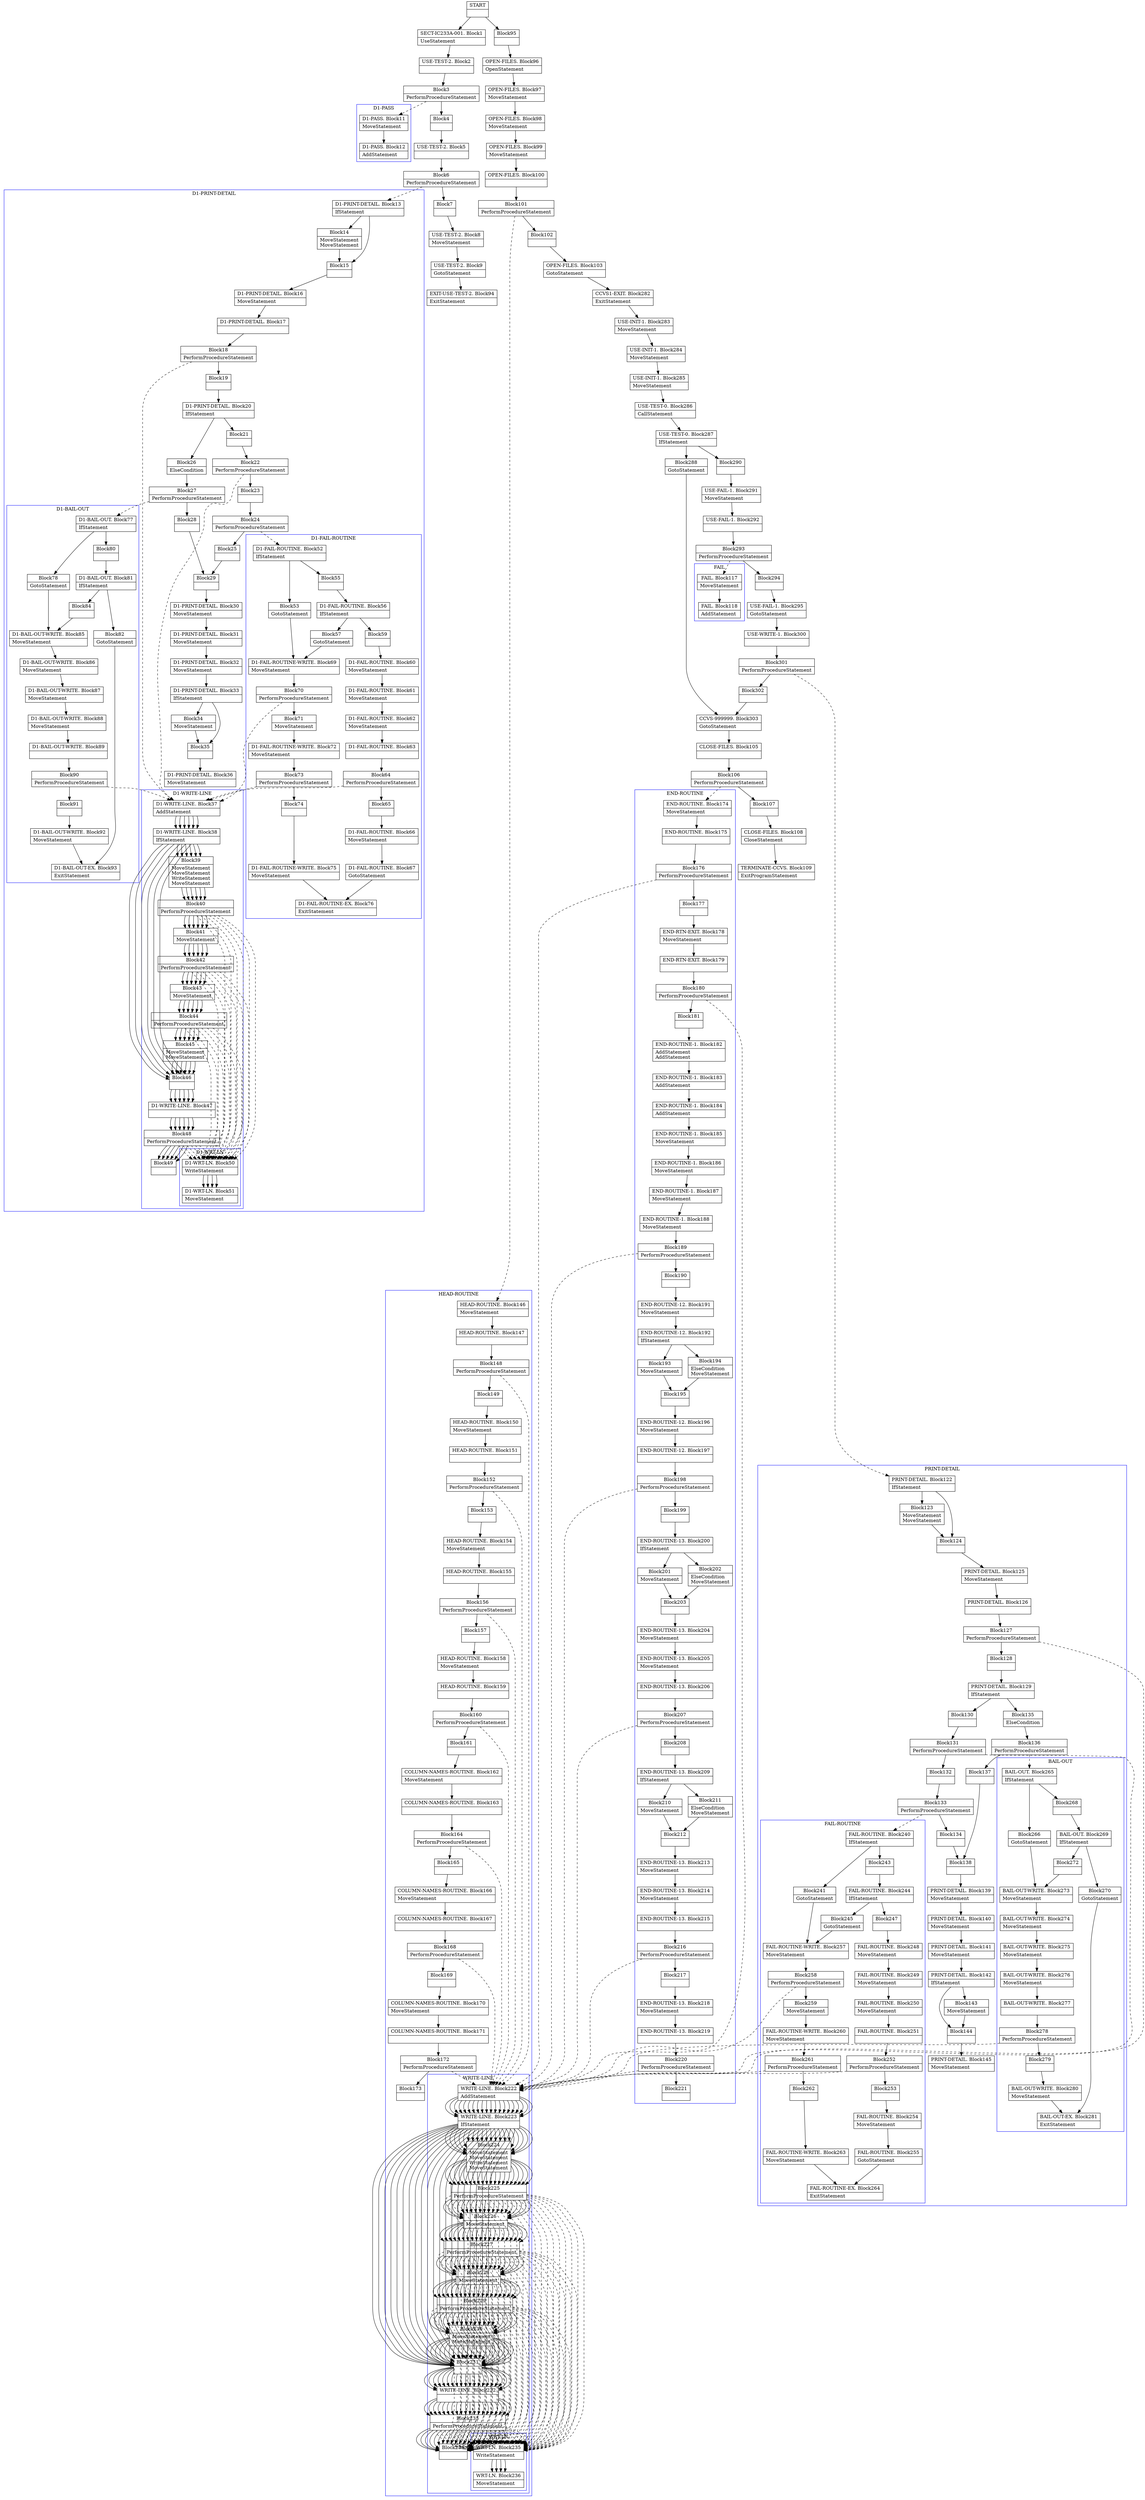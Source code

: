 digraph Cfg {
compound=true;
node [
shape = "record"
]

edge [
arrowtail = "empty"
]
Block0 [
label = "{START|}"
]
Block1 [
label = "{SECT-IC233A-001. Block1|UseStatement\l}"
]
Block2 [
label = "{USE-TEST-2. Block2|}"
]
Block3 [
label = "{Block3|PerformProcedureStatement\l}"
]
subgraph cluster_1{
color = blue;
label = "D1-PASS";
Block11 [
label = "{D1-PASS. Block11|MoveStatement\l}"
]
Block12 [
label = "{D1-PASS. Block12|AddStatement\l}"
]
Block11 -> Block12

}
Block3 -> Block11 [style=dashed]

Block4 [
label = "{Block4|}"
]
Block5 [
label = "{USE-TEST-2. Block5|}"
]
Block6 [
label = "{Block6|PerformProcedureStatement\l}"
]
subgraph cluster_2{
color = blue;
label = "D1-PRINT-DETAIL";
Block13 [
label = "{D1-PRINT-DETAIL. Block13|IfStatement\l}"
]
Block14 [
label = "{Block14|MoveStatement\lMoveStatement\l}"
]
Block15 [
label = "{Block15|}"
]
Block16 [
label = "{D1-PRINT-DETAIL. Block16|MoveStatement\l}"
]
Block17 [
label = "{D1-PRINT-DETAIL. Block17|}"
]
Block18 [
label = "{Block18|PerformProcedureStatement\l}"
]
subgraph cluster_3{
color = blue;
label = "D1-WRITE-LINE";
Block37 [
label = "{D1-WRITE-LINE. Block37|AddStatement\l}"
]
Block38 [
label = "{D1-WRITE-LINE. Block38|IfStatement\l}"
]
Block39 [
label = "{Block39|MoveStatement\lMoveStatement\lWriteStatement\lMoveStatement\l}"
]
Block40 [
label = "{Block40|PerformProcedureStatement\l}"
]
subgraph cluster_7{
color = blue;
label = "D1-WRT-LN";
Block50 [
label = "{D1-WRT-LN. Block50|WriteStatement\l}"
]
Block51 [
label = "{D1-WRT-LN. Block51|MoveStatement\l}"
]
Block50 -> Block51

}
Block40 -> Block50 [style=dashed]

Block41 [
label = "{Block41|MoveStatement\l}"
]
Block42 [
label = "{Block42|PerformProcedureStatement\l}"
]
subgraph cluster_8{
color = blue;
label = "D1-WRT-LN";
Block50 [
label = "{D1-WRT-LN. Block50|WriteStatement\l}"
]
Block51 [
label = "{D1-WRT-LN. Block51|MoveStatement\l}"
]
Block50 -> Block51

}
Block42 -> Block50 [style=dashed]

Block43 [
label = "{Block43|MoveStatement\l}"
]
Block44 [
label = "{Block44|PerformProcedureStatement\l}"
]
subgraph cluster_9{
color = blue;
label = "D1-WRT-LN";
Block50 [
label = "{D1-WRT-LN. Block50|WriteStatement\l}"
]
Block51 [
label = "{D1-WRT-LN. Block51|MoveStatement\l}"
]
Block50 -> Block51

}
Block44 -> Block50 [style=dashed]

Block45 [
label = "{Block45|MoveStatement\lMoveStatement\l}"
]
Block46 [
label = "{Block46|}"
]
Block47 [
label = "{D1-WRITE-LINE. Block47|}"
]
Block48 [
label = "{Block48|PerformProcedureStatement\l}"
]
subgraph cluster_10{
color = blue;
label = "D1-WRT-LN";
Block50 [
label = "{D1-WRT-LN. Block50|WriteStatement\l}"
]
Block51 [
label = "{D1-WRT-LN. Block51|MoveStatement\l}"
]
Block50 -> Block51

}
Block48 -> Block50 [style=dashed]

Block49 [
label = "{Block49|}"
]
Block37 -> Block38
Block38 -> Block39
Block38 -> Block46
Block39 -> Block40
Block40 -> Block41
Block41 -> Block42
Block42 -> Block43
Block43 -> Block44
Block44 -> Block45
Block45 -> Block46
Block46 -> Block47
Block47 -> Block48
Block48 -> Block49

}
Block18 -> Block37 [style=dashed]

Block19 [
label = "{Block19|}"
]
Block20 [
label = "{D1-PRINT-DETAIL. Block20|IfStatement\l}"
]
Block21 [
label = "{Block21|}"
]
Block22 [
label = "{Block22|PerformProcedureStatement\l}"
]
subgraph cluster_4{
color = blue;
label = "D1-WRITE-LINE";
Block37 [
label = "{D1-WRITE-LINE. Block37|AddStatement\l}"
]
Block38 [
label = "{D1-WRITE-LINE. Block38|IfStatement\l}"
]
Block39 [
label = "{Block39|MoveStatement\lMoveStatement\lWriteStatement\lMoveStatement\l}"
]
Block40 [
label = "{Block40|PerformProcedureStatement\l}"
]
Block40 -> Block50 [style=dashed]

Block41 [
label = "{Block41|MoveStatement\l}"
]
Block42 [
label = "{Block42|PerformProcedureStatement\l}"
]
Block42 -> Block50 [style=dashed]

Block43 [
label = "{Block43|MoveStatement\l}"
]
Block44 [
label = "{Block44|PerformProcedureStatement\l}"
]
Block44 -> Block50 [style=dashed]

Block45 [
label = "{Block45|MoveStatement\lMoveStatement\l}"
]
Block46 [
label = "{Block46|}"
]
Block47 [
label = "{D1-WRITE-LINE. Block47|}"
]
Block48 [
label = "{Block48|PerformProcedureStatement\l}"
]
Block48 -> Block50 [style=dashed]

Block49 [
label = "{Block49|}"
]
Block37 -> Block38
Block38 -> Block39
Block38 -> Block46
Block39 -> Block40
Block40 -> Block41
Block41 -> Block42
Block42 -> Block43
Block43 -> Block44
Block44 -> Block45
Block45 -> Block46
Block46 -> Block47
Block47 -> Block48
Block48 -> Block49

}
Block22 -> Block37 [style=dashed]

Block23 [
label = "{Block23|}"
]
Block24 [
label = "{Block24|PerformProcedureStatement\l}"
]
subgraph cluster_5{
color = blue;
label = "D1-FAIL-ROUTINE";
Block52 [
label = "{D1-FAIL-ROUTINE. Block52|IfStatement\l}"
]
Block53 [
label = "{Block53|GotoStatement\l}"
]
Block69 [
label = "{D1-FAIL-ROUTINE-WRITE. Block69|MoveStatement\l}"
]
Block70 [
label = "{Block70|PerformProcedureStatement\l}"
]
subgraph cluster_12{
color = blue;
label = "D1-WRITE-LINE";
Block37 [
label = "{D1-WRITE-LINE. Block37|AddStatement\l}"
]
Block38 [
label = "{D1-WRITE-LINE. Block38|IfStatement\l}"
]
Block39 [
label = "{Block39|MoveStatement\lMoveStatement\lWriteStatement\lMoveStatement\l}"
]
Block40 [
label = "{Block40|PerformProcedureStatement\l}"
]
Block40 -> Block50 [style=dashed]

Block41 [
label = "{Block41|MoveStatement\l}"
]
Block42 [
label = "{Block42|PerformProcedureStatement\l}"
]
Block42 -> Block50 [style=dashed]

Block43 [
label = "{Block43|MoveStatement\l}"
]
Block44 [
label = "{Block44|PerformProcedureStatement\l}"
]
Block44 -> Block50 [style=dashed]

Block45 [
label = "{Block45|MoveStatement\lMoveStatement\l}"
]
Block46 [
label = "{Block46|}"
]
Block47 [
label = "{D1-WRITE-LINE. Block47|}"
]
Block48 [
label = "{Block48|PerformProcedureStatement\l}"
]
Block48 -> Block50 [style=dashed]

Block49 [
label = "{Block49|}"
]
Block37 -> Block38
Block38 -> Block39
Block38 -> Block46
Block39 -> Block40
Block40 -> Block41
Block41 -> Block42
Block42 -> Block43
Block43 -> Block44
Block44 -> Block45
Block45 -> Block46
Block46 -> Block47
Block47 -> Block48
Block48 -> Block49

}
Block70 -> Block37 [style=dashed]

Block71 [
label = "{Block71|MoveStatement\l}"
]
Block72 [
label = "{D1-FAIL-ROUTINE-WRITE. Block72|MoveStatement\l}"
]
Block73 [
label = "{Block73|PerformProcedureStatement\l}"
]
subgraph cluster_13{
color = blue;
label = "D1-WRITE-LINE";
Block37 [
label = "{D1-WRITE-LINE. Block37|AddStatement\l}"
]
Block38 [
label = "{D1-WRITE-LINE. Block38|IfStatement\l}"
]
Block39 [
label = "{Block39|MoveStatement\lMoveStatement\lWriteStatement\lMoveStatement\l}"
]
Block40 [
label = "{Block40|PerformProcedureStatement\l}"
]
Block40 -> Block50 [style=dashed]

Block41 [
label = "{Block41|MoveStatement\l}"
]
Block42 [
label = "{Block42|PerformProcedureStatement\l}"
]
Block42 -> Block50 [style=dashed]

Block43 [
label = "{Block43|MoveStatement\l}"
]
Block44 [
label = "{Block44|PerformProcedureStatement\l}"
]
Block44 -> Block50 [style=dashed]

Block45 [
label = "{Block45|MoveStatement\lMoveStatement\l}"
]
Block46 [
label = "{Block46|}"
]
Block47 [
label = "{D1-WRITE-LINE. Block47|}"
]
Block48 [
label = "{Block48|PerformProcedureStatement\l}"
]
Block48 -> Block50 [style=dashed]

Block49 [
label = "{Block49|}"
]
Block37 -> Block38
Block38 -> Block39
Block38 -> Block46
Block39 -> Block40
Block40 -> Block41
Block41 -> Block42
Block42 -> Block43
Block43 -> Block44
Block44 -> Block45
Block45 -> Block46
Block46 -> Block47
Block47 -> Block48
Block48 -> Block49

}
Block73 -> Block37 [style=dashed]

Block74 [
label = "{Block74|}"
]
Block75 [
label = "{D1-FAIL-ROUTINE-WRITE. Block75|MoveStatement\l}"
]
Block76 [
label = "{D1-FAIL-ROUTINE-EX. Block76|ExitStatement\l}"
]
Block55 [
label = "{Block55|}"
]
Block56 [
label = "{D1-FAIL-ROUTINE. Block56|IfStatement\l}"
]
Block57 [
label = "{Block57|GotoStatement\l}"
]
Block59 [
label = "{Block59|}"
]
Block60 [
label = "{D1-FAIL-ROUTINE. Block60|MoveStatement\l}"
]
Block61 [
label = "{D1-FAIL-ROUTINE. Block61|MoveStatement\l}"
]
Block62 [
label = "{D1-FAIL-ROUTINE. Block62|MoveStatement\l}"
]
Block63 [
label = "{D1-FAIL-ROUTINE. Block63|}"
]
Block64 [
label = "{Block64|PerformProcedureStatement\l}"
]
subgraph cluster_11{
color = blue;
label = "D1-WRITE-LINE";
Block37 [
label = "{D1-WRITE-LINE. Block37|AddStatement\l}"
]
Block38 [
label = "{D1-WRITE-LINE. Block38|IfStatement\l}"
]
Block39 [
label = "{Block39|MoveStatement\lMoveStatement\lWriteStatement\lMoveStatement\l}"
]
Block40 [
label = "{Block40|PerformProcedureStatement\l}"
]
Block40 -> Block50 [style=dashed]

Block41 [
label = "{Block41|MoveStatement\l}"
]
Block42 [
label = "{Block42|PerformProcedureStatement\l}"
]
Block42 -> Block50 [style=dashed]

Block43 [
label = "{Block43|MoveStatement\l}"
]
Block44 [
label = "{Block44|PerformProcedureStatement\l}"
]
Block44 -> Block50 [style=dashed]

Block45 [
label = "{Block45|MoveStatement\lMoveStatement\l}"
]
Block46 [
label = "{Block46|}"
]
Block47 [
label = "{D1-WRITE-LINE. Block47|}"
]
Block48 [
label = "{Block48|PerformProcedureStatement\l}"
]
Block48 -> Block50 [style=dashed]

Block49 [
label = "{Block49|}"
]
Block37 -> Block38
Block38 -> Block39
Block38 -> Block46
Block39 -> Block40
Block40 -> Block41
Block41 -> Block42
Block42 -> Block43
Block43 -> Block44
Block44 -> Block45
Block45 -> Block46
Block46 -> Block47
Block47 -> Block48
Block48 -> Block49

}
Block64 -> Block37 [style=dashed]

Block65 [
label = "{Block65|}"
]
Block66 [
label = "{D1-FAIL-ROUTINE. Block66|MoveStatement\l}"
]
Block67 [
label = "{D1-FAIL-ROUTINE. Block67|GotoStatement\l}"
]
Block52 -> Block53
Block52 -> Block55
Block53 -> Block69
Block69 -> Block70
Block70 -> Block71
Block71 -> Block72
Block72 -> Block73
Block73 -> Block74
Block74 -> Block75
Block75 -> Block76
Block55 -> Block56
Block56 -> Block57
Block56 -> Block59
Block57 -> Block69
Block59 -> Block60
Block60 -> Block61
Block61 -> Block62
Block62 -> Block63
Block63 -> Block64
Block64 -> Block65
Block65 -> Block66
Block66 -> Block67
Block67 -> Block76

}
Block24 -> Block52 [style=dashed]

Block25 [
label = "{Block25|}"
]
Block29 [
label = "{Block29|}"
]
Block30 [
label = "{D1-PRINT-DETAIL. Block30|MoveStatement\l}"
]
Block31 [
label = "{D1-PRINT-DETAIL. Block31|MoveStatement\l}"
]
Block32 [
label = "{D1-PRINT-DETAIL. Block32|MoveStatement\l}"
]
Block33 [
label = "{D1-PRINT-DETAIL. Block33|IfStatement\l}"
]
Block34 [
label = "{Block34|MoveStatement\l}"
]
Block35 [
label = "{Block35|}"
]
Block36 [
label = "{D1-PRINT-DETAIL. Block36|MoveStatement\l}"
]
Block26 [
label = "{Block26|ElseCondition\l}"
]
Block27 [
label = "{Block27|PerformProcedureStatement\l}"
]
subgraph cluster_6{
color = blue;
label = "D1-BAIL-OUT";
Block77 [
label = "{D1-BAIL-OUT. Block77|IfStatement\l}"
]
Block78 [
label = "{Block78|GotoStatement\l}"
]
Block85 [
label = "{D1-BAIL-OUT-WRITE. Block85|MoveStatement\l}"
]
Block86 [
label = "{D1-BAIL-OUT-WRITE. Block86|MoveStatement\l}"
]
Block87 [
label = "{D1-BAIL-OUT-WRITE. Block87|MoveStatement\l}"
]
Block88 [
label = "{D1-BAIL-OUT-WRITE. Block88|MoveStatement\l}"
]
Block89 [
label = "{D1-BAIL-OUT-WRITE. Block89|}"
]
Block90 [
label = "{Block90|PerformProcedureStatement\l}"
]
subgraph cluster_14{
color = blue;
label = "D1-WRITE-LINE";
Block37 [
label = "{D1-WRITE-LINE. Block37|AddStatement\l}"
]
Block38 [
label = "{D1-WRITE-LINE. Block38|IfStatement\l}"
]
Block39 [
label = "{Block39|MoveStatement\lMoveStatement\lWriteStatement\lMoveStatement\l}"
]
Block40 [
label = "{Block40|PerformProcedureStatement\l}"
]
Block40 -> Block50 [style=dashed]

Block41 [
label = "{Block41|MoveStatement\l}"
]
Block42 [
label = "{Block42|PerformProcedureStatement\l}"
]
Block42 -> Block50 [style=dashed]

Block43 [
label = "{Block43|MoveStatement\l}"
]
Block44 [
label = "{Block44|PerformProcedureStatement\l}"
]
Block44 -> Block50 [style=dashed]

Block45 [
label = "{Block45|MoveStatement\lMoveStatement\l}"
]
Block46 [
label = "{Block46|}"
]
Block47 [
label = "{D1-WRITE-LINE. Block47|}"
]
Block48 [
label = "{Block48|PerformProcedureStatement\l}"
]
Block48 -> Block50 [style=dashed]

Block49 [
label = "{Block49|}"
]
Block37 -> Block38
Block38 -> Block39
Block38 -> Block46
Block39 -> Block40
Block40 -> Block41
Block41 -> Block42
Block42 -> Block43
Block43 -> Block44
Block44 -> Block45
Block45 -> Block46
Block46 -> Block47
Block47 -> Block48
Block48 -> Block49

}
Block90 -> Block37 [style=dashed]

Block91 [
label = "{Block91|}"
]
Block92 [
label = "{D1-BAIL-OUT-WRITE. Block92|MoveStatement\l}"
]
Block93 [
label = "{D1-BAIL-OUT-EX. Block93|ExitStatement\l}"
]
Block80 [
label = "{Block80|}"
]
Block81 [
label = "{D1-BAIL-OUT. Block81|IfStatement\l}"
]
Block82 [
label = "{Block82|GotoStatement\l}"
]
Block84 [
label = "{Block84|}"
]
Block77 -> Block78
Block77 -> Block80
Block78 -> Block85
Block85 -> Block86
Block86 -> Block87
Block87 -> Block88
Block88 -> Block89
Block89 -> Block90
Block90 -> Block91
Block91 -> Block92
Block92 -> Block93
Block80 -> Block81
Block81 -> Block82
Block81 -> Block84
Block82 -> Block93
Block84 -> Block85

}
Block27 -> Block77 [style=dashed]

Block28 [
label = "{Block28|}"
]
Block13 -> Block14
Block13 -> Block15
Block14 -> Block15
Block15 -> Block16
Block16 -> Block17
Block17 -> Block18
Block18 -> Block19
Block19 -> Block20
Block20 -> Block21
Block20 -> Block26
Block21 -> Block22
Block22 -> Block23
Block23 -> Block24
Block24 -> Block25
Block25 -> Block29
Block29 -> Block30
Block30 -> Block31
Block31 -> Block32
Block32 -> Block33
Block33 -> Block34
Block33 -> Block35
Block34 -> Block35
Block35 -> Block36
Block26 -> Block27
Block27 -> Block28
Block28 -> Block29

}
Block6 -> Block13 [style=dashed]

Block7 [
label = "{Block7|}"
]
Block8 [
label = "{USE-TEST-2. Block8|MoveStatement\l}"
]
Block9 [
label = "{USE-TEST-2. Block9|GotoStatement\l}"
]
Block94 [
label = "{EXIT-USE-TEST-2. Block94|ExitStatement\l}"
]
Block95 [
label = "{Block95|}"
]
Block96 [
label = "{OPEN-FILES. Block96|OpenStatement\l}"
]
Block97 [
label = "{OPEN-FILES. Block97|MoveStatement\l}"
]
Block98 [
label = "{OPEN-FILES. Block98|MoveStatement\l}"
]
Block99 [
label = "{OPEN-FILES. Block99|MoveStatement\l}"
]
Block100 [
label = "{OPEN-FILES. Block100|}"
]
Block101 [
label = "{Block101|PerformProcedureStatement\l}"
]
subgraph cluster_15{
color = blue;
label = "HEAD-ROUTINE";
Block146 [
label = "{HEAD-ROUTINE. Block146|MoveStatement\l}"
]
Block147 [
label = "{HEAD-ROUTINE. Block147|}"
]
Block148 [
label = "{Block148|PerformProcedureStatement\l}"
]
subgraph cluster_21{
color = blue;
label = "WRITE-LINE";
Block222 [
label = "{WRITE-LINE. Block222|AddStatement\l}"
]
Block223 [
label = "{WRITE-LINE. Block223|IfStatement\l}"
]
Block224 [
label = "{Block224|MoveStatement\lMoveStatement\lWriteStatement\lMoveStatement\l}"
]
Block225 [
label = "{Block225|PerformProcedureStatement\l}"
]
subgraph cluster_35{
color = blue;
label = "WRT-LN";
Block235 [
label = "{WRT-LN. Block235|WriteStatement\l}"
]
Block236 [
label = "{WRT-LN. Block236|MoveStatement\l}"
]
Block235 -> Block236

}
Block225 -> Block235 [style=dashed]

Block226 [
label = "{Block226|MoveStatement\l}"
]
Block227 [
label = "{Block227|PerformProcedureStatement\l}"
]
subgraph cluster_36{
color = blue;
label = "WRT-LN";
Block235 [
label = "{WRT-LN. Block235|WriteStatement\l}"
]
Block236 [
label = "{WRT-LN. Block236|MoveStatement\l}"
]
Block235 -> Block236

}
Block227 -> Block235 [style=dashed]

Block228 [
label = "{Block228|MoveStatement\l}"
]
Block229 [
label = "{Block229|PerformProcedureStatement\l}"
]
subgraph cluster_37{
color = blue;
label = "WRT-LN";
Block235 [
label = "{WRT-LN. Block235|WriteStatement\l}"
]
Block236 [
label = "{WRT-LN. Block236|MoveStatement\l}"
]
Block235 -> Block236

}
Block229 -> Block235 [style=dashed]

Block230 [
label = "{Block230|MoveStatement\lMoveStatement\l}"
]
Block231 [
label = "{Block231|}"
]
Block232 [
label = "{WRITE-LINE. Block232|}"
]
Block233 [
label = "{Block233|PerformProcedureStatement\l}"
]
subgraph cluster_38{
color = blue;
label = "WRT-LN";
Block235 [
label = "{WRT-LN. Block235|WriteStatement\l}"
]
Block236 [
label = "{WRT-LN. Block236|MoveStatement\l}"
]
Block235 -> Block236

}
Block233 -> Block235 [style=dashed]

Block234 [
label = "{Block234|}"
]
Block222 -> Block223
Block223 -> Block224
Block223 -> Block231
Block224 -> Block225
Block225 -> Block226
Block226 -> Block227
Block227 -> Block228
Block228 -> Block229
Block229 -> Block230
Block230 -> Block231
Block231 -> Block232
Block232 -> Block233
Block233 -> Block234

}
Block148 -> Block222 [style=dashed]

Block149 [
label = "{Block149|}"
]
Block150 [
label = "{HEAD-ROUTINE. Block150|MoveStatement\l}"
]
Block151 [
label = "{HEAD-ROUTINE. Block151|}"
]
Block152 [
label = "{Block152|PerformProcedureStatement\l}"
]
subgraph cluster_22{
color = blue;
label = "WRITE-LINE";
Block222 [
label = "{WRITE-LINE. Block222|AddStatement\l}"
]
Block223 [
label = "{WRITE-LINE. Block223|IfStatement\l}"
]
Block224 [
label = "{Block224|MoveStatement\lMoveStatement\lWriteStatement\lMoveStatement\l}"
]
Block225 [
label = "{Block225|PerformProcedureStatement\l}"
]
Block225 -> Block235 [style=dashed]

Block226 [
label = "{Block226|MoveStatement\l}"
]
Block227 [
label = "{Block227|PerformProcedureStatement\l}"
]
Block227 -> Block235 [style=dashed]

Block228 [
label = "{Block228|MoveStatement\l}"
]
Block229 [
label = "{Block229|PerformProcedureStatement\l}"
]
Block229 -> Block235 [style=dashed]

Block230 [
label = "{Block230|MoveStatement\lMoveStatement\l}"
]
Block231 [
label = "{Block231|}"
]
Block232 [
label = "{WRITE-LINE. Block232|}"
]
Block233 [
label = "{Block233|PerformProcedureStatement\l}"
]
Block233 -> Block235 [style=dashed]

Block234 [
label = "{Block234|}"
]
Block222 -> Block223
Block223 -> Block224
Block223 -> Block231
Block224 -> Block225
Block225 -> Block226
Block226 -> Block227
Block227 -> Block228
Block228 -> Block229
Block229 -> Block230
Block230 -> Block231
Block231 -> Block232
Block232 -> Block233
Block233 -> Block234

}
Block152 -> Block222 [style=dashed]

Block153 [
label = "{Block153|}"
]
Block154 [
label = "{HEAD-ROUTINE. Block154|MoveStatement\l}"
]
Block155 [
label = "{HEAD-ROUTINE. Block155|}"
]
Block156 [
label = "{Block156|PerformProcedureStatement\l}"
]
subgraph cluster_23{
color = blue;
label = "WRITE-LINE";
Block222 [
label = "{WRITE-LINE. Block222|AddStatement\l}"
]
Block223 [
label = "{WRITE-LINE. Block223|IfStatement\l}"
]
Block224 [
label = "{Block224|MoveStatement\lMoveStatement\lWriteStatement\lMoveStatement\l}"
]
Block225 [
label = "{Block225|PerformProcedureStatement\l}"
]
Block225 -> Block235 [style=dashed]

Block226 [
label = "{Block226|MoveStatement\l}"
]
Block227 [
label = "{Block227|PerformProcedureStatement\l}"
]
Block227 -> Block235 [style=dashed]

Block228 [
label = "{Block228|MoveStatement\l}"
]
Block229 [
label = "{Block229|PerformProcedureStatement\l}"
]
Block229 -> Block235 [style=dashed]

Block230 [
label = "{Block230|MoveStatement\lMoveStatement\l}"
]
Block231 [
label = "{Block231|}"
]
Block232 [
label = "{WRITE-LINE. Block232|}"
]
Block233 [
label = "{Block233|PerformProcedureStatement\l}"
]
Block233 -> Block235 [style=dashed]

Block234 [
label = "{Block234|}"
]
Block222 -> Block223
Block223 -> Block224
Block223 -> Block231
Block224 -> Block225
Block225 -> Block226
Block226 -> Block227
Block227 -> Block228
Block228 -> Block229
Block229 -> Block230
Block230 -> Block231
Block231 -> Block232
Block232 -> Block233
Block233 -> Block234

}
Block156 -> Block222 [style=dashed]

Block157 [
label = "{Block157|}"
]
Block158 [
label = "{HEAD-ROUTINE. Block158|MoveStatement\l}"
]
Block159 [
label = "{HEAD-ROUTINE. Block159|}"
]
Block160 [
label = "{Block160|PerformProcedureStatement\l}"
]
subgraph cluster_24{
color = blue;
label = "WRITE-LINE";
Block222 [
label = "{WRITE-LINE. Block222|AddStatement\l}"
]
Block223 [
label = "{WRITE-LINE. Block223|IfStatement\l}"
]
Block224 [
label = "{Block224|MoveStatement\lMoveStatement\lWriteStatement\lMoveStatement\l}"
]
Block225 [
label = "{Block225|PerformProcedureStatement\l}"
]
Block225 -> Block235 [style=dashed]

Block226 [
label = "{Block226|MoveStatement\l}"
]
Block227 [
label = "{Block227|PerformProcedureStatement\l}"
]
Block227 -> Block235 [style=dashed]

Block228 [
label = "{Block228|MoveStatement\l}"
]
Block229 [
label = "{Block229|PerformProcedureStatement\l}"
]
Block229 -> Block235 [style=dashed]

Block230 [
label = "{Block230|MoveStatement\lMoveStatement\l}"
]
Block231 [
label = "{Block231|}"
]
Block232 [
label = "{WRITE-LINE. Block232|}"
]
Block233 [
label = "{Block233|PerformProcedureStatement\l}"
]
Block233 -> Block235 [style=dashed]

Block234 [
label = "{Block234|}"
]
Block222 -> Block223
Block223 -> Block224
Block223 -> Block231
Block224 -> Block225
Block225 -> Block226
Block226 -> Block227
Block227 -> Block228
Block228 -> Block229
Block229 -> Block230
Block230 -> Block231
Block231 -> Block232
Block232 -> Block233
Block233 -> Block234

}
Block160 -> Block222 [style=dashed]

Block161 [
label = "{Block161|}"
]
Block162 [
label = "{COLUMN-NAMES-ROUTINE. Block162|MoveStatement\l}"
]
Block163 [
label = "{COLUMN-NAMES-ROUTINE. Block163|}"
]
Block164 [
label = "{Block164|PerformProcedureStatement\l}"
]
subgraph cluster_25{
color = blue;
label = "WRITE-LINE";
Block222 [
label = "{WRITE-LINE. Block222|AddStatement\l}"
]
Block223 [
label = "{WRITE-LINE. Block223|IfStatement\l}"
]
Block224 [
label = "{Block224|MoveStatement\lMoveStatement\lWriteStatement\lMoveStatement\l}"
]
Block225 [
label = "{Block225|PerformProcedureStatement\l}"
]
Block225 -> Block235 [style=dashed]

Block226 [
label = "{Block226|MoveStatement\l}"
]
Block227 [
label = "{Block227|PerformProcedureStatement\l}"
]
Block227 -> Block235 [style=dashed]

Block228 [
label = "{Block228|MoveStatement\l}"
]
Block229 [
label = "{Block229|PerformProcedureStatement\l}"
]
Block229 -> Block235 [style=dashed]

Block230 [
label = "{Block230|MoveStatement\lMoveStatement\l}"
]
Block231 [
label = "{Block231|}"
]
Block232 [
label = "{WRITE-LINE. Block232|}"
]
Block233 [
label = "{Block233|PerformProcedureStatement\l}"
]
Block233 -> Block235 [style=dashed]

Block234 [
label = "{Block234|}"
]
Block222 -> Block223
Block223 -> Block224
Block223 -> Block231
Block224 -> Block225
Block225 -> Block226
Block226 -> Block227
Block227 -> Block228
Block228 -> Block229
Block229 -> Block230
Block230 -> Block231
Block231 -> Block232
Block232 -> Block233
Block233 -> Block234

}
Block164 -> Block222 [style=dashed]

Block165 [
label = "{Block165|}"
]
Block166 [
label = "{COLUMN-NAMES-ROUTINE. Block166|MoveStatement\l}"
]
Block167 [
label = "{COLUMN-NAMES-ROUTINE. Block167|}"
]
Block168 [
label = "{Block168|PerformProcedureStatement\l}"
]
subgraph cluster_26{
color = blue;
label = "WRITE-LINE";
Block222 [
label = "{WRITE-LINE. Block222|AddStatement\l}"
]
Block223 [
label = "{WRITE-LINE. Block223|IfStatement\l}"
]
Block224 [
label = "{Block224|MoveStatement\lMoveStatement\lWriteStatement\lMoveStatement\l}"
]
Block225 [
label = "{Block225|PerformProcedureStatement\l}"
]
Block225 -> Block235 [style=dashed]

Block226 [
label = "{Block226|MoveStatement\l}"
]
Block227 [
label = "{Block227|PerformProcedureStatement\l}"
]
Block227 -> Block235 [style=dashed]

Block228 [
label = "{Block228|MoveStatement\l}"
]
Block229 [
label = "{Block229|PerformProcedureStatement\l}"
]
Block229 -> Block235 [style=dashed]

Block230 [
label = "{Block230|MoveStatement\lMoveStatement\l}"
]
Block231 [
label = "{Block231|}"
]
Block232 [
label = "{WRITE-LINE. Block232|}"
]
Block233 [
label = "{Block233|PerformProcedureStatement\l}"
]
Block233 -> Block235 [style=dashed]

Block234 [
label = "{Block234|}"
]
Block222 -> Block223
Block223 -> Block224
Block223 -> Block231
Block224 -> Block225
Block225 -> Block226
Block226 -> Block227
Block227 -> Block228
Block228 -> Block229
Block229 -> Block230
Block230 -> Block231
Block231 -> Block232
Block232 -> Block233
Block233 -> Block234

}
Block168 -> Block222 [style=dashed]

Block169 [
label = "{Block169|}"
]
Block170 [
label = "{COLUMN-NAMES-ROUTINE. Block170|MoveStatement\l}"
]
Block171 [
label = "{COLUMN-NAMES-ROUTINE. Block171|}"
]
Block172 [
label = "{Block172|PerformProcedureStatement\l}"
]
subgraph cluster_27{
color = blue;
label = "WRITE-LINE";
Block222 [
label = "{WRITE-LINE. Block222|AddStatement\l}"
]
Block223 [
label = "{WRITE-LINE. Block223|IfStatement\l}"
]
Block224 [
label = "{Block224|MoveStatement\lMoveStatement\lWriteStatement\lMoveStatement\l}"
]
Block225 [
label = "{Block225|PerformProcedureStatement\l}"
]
Block225 -> Block235 [style=dashed]

Block226 [
label = "{Block226|MoveStatement\l}"
]
Block227 [
label = "{Block227|PerformProcedureStatement\l}"
]
Block227 -> Block235 [style=dashed]

Block228 [
label = "{Block228|MoveStatement\l}"
]
Block229 [
label = "{Block229|PerformProcedureStatement\l}"
]
Block229 -> Block235 [style=dashed]

Block230 [
label = "{Block230|MoveStatement\lMoveStatement\l}"
]
Block231 [
label = "{Block231|}"
]
Block232 [
label = "{WRITE-LINE. Block232|}"
]
Block233 [
label = "{Block233|PerformProcedureStatement\l}"
]
Block233 -> Block235 [style=dashed]

Block234 [
label = "{Block234|}"
]
Block222 -> Block223
Block223 -> Block224
Block223 -> Block231
Block224 -> Block225
Block225 -> Block226
Block226 -> Block227
Block227 -> Block228
Block228 -> Block229
Block229 -> Block230
Block230 -> Block231
Block231 -> Block232
Block232 -> Block233
Block233 -> Block234

}
Block172 -> Block222 [style=dashed]

Block173 [
label = "{Block173|}"
]
Block146 -> Block147
Block147 -> Block148
Block148 -> Block149
Block149 -> Block150
Block150 -> Block151
Block151 -> Block152
Block152 -> Block153
Block153 -> Block154
Block154 -> Block155
Block155 -> Block156
Block156 -> Block157
Block157 -> Block158
Block158 -> Block159
Block159 -> Block160
Block160 -> Block161
Block161 -> Block162
Block162 -> Block163
Block163 -> Block164
Block164 -> Block165
Block165 -> Block166
Block166 -> Block167
Block167 -> Block168
Block168 -> Block169
Block169 -> Block170
Block170 -> Block171
Block171 -> Block172
Block172 -> Block173

}
Block101 -> Block146 [style=dashed]

Block102 [
label = "{Block102|}"
]
Block103 [
label = "{OPEN-FILES. Block103|GotoStatement\l}"
]
Block282 [
label = "{CCVS1-EXIT. Block282|ExitStatement\l}"
]
Block283 [
label = "{USE-INIT-1. Block283|MoveStatement\l}"
]
Block284 [
label = "{USE-INIT-1. Block284|MoveStatement\l}"
]
Block285 [
label = "{USE-INIT-1. Block285|MoveStatement\l}"
]
Block286 [
label = "{USE-TEST-0. Block286|CallStatement\l}"
]
Block287 [
label = "{USE-TEST-0. Block287|IfStatement\l}"
]
Block288 [
label = "{Block288|GotoStatement\l}"
]
Block303 [
label = "{CCVS-999999. Block303|GotoStatement\l}"
]
Block105 [
label = "{CLOSE-FILES. Block105|}"
]
Block106 [
label = "{Block106|PerformProcedureStatement\l}"
]
subgraph cluster_16{
color = blue;
label = "END-ROUTINE";
Block174 [
label = "{END-ROUTINE. Block174|MoveStatement\l}"
]
Block175 [
label = "{END-ROUTINE. Block175|}"
]
Block176 [
label = "{Block176|PerformProcedureStatement\l}"
]
subgraph cluster_28{
color = blue;
label = "WRITE-LINE";
Block222 [
label = "{WRITE-LINE. Block222|AddStatement\l}"
]
Block223 [
label = "{WRITE-LINE. Block223|IfStatement\l}"
]
Block224 [
label = "{Block224|MoveStatement\lMoveStatement\lWriteStatement\lMoveStatement\l}"
]
Block225 [
label = "{Block225|PerformProcedureStatement\l}"
]
Block225 -> Block235 [style=dashed]

Block226 [
label = "{Block226|MoveStatement\l}"
]
Block227 [
label = "{Block227|PerformProcedureStatement\l}"
]
Block227 -> Block235 [style=dashed]

Block228 [
label = "{Block228|MoveStatement\l}"
]
Block229 [
label = "{Block229|PerformProcedureStatement\l}"
]
Block229 -> Block235 [style=dashed]

Block230 [
label = "{Block230|MoveStatement\lMoveStatement\l}"
]
Block231 [
label = "{Block231|}"
]
Block232 [
label = "{WRITE-LINE. Block232|}"
]
Block233 [
label = "{Block233|PerformProcedureStatement\l}"
]
Block233 -> Block235 [style=dashed]

Block234 [
label = "{Block234|}"
]
Block222 -> Block223
Block223 -> Block224
Block223 -> Block231
Block224 -> Block225
Block225 -> Block226
Block226 -> Block227
Block227 -> Block228
Block228 -> Block229
Block229 -> Block230
Block230 -> Block231
Block231 -> Block232
Block232 -> Block233
Block233 -> Block234

}
Block176 -> Block222 [style=dashed]

Block177 [
label = "{Block177|}"
]
Block178 [
label = "{END-RTN-EXIT. Block178|MoveStatement\l}"
]
Block179 [
label = "{END-RTN-EXIT. Block179|}"
]
Block180 [
label = "{Block180|PerformProcedureStatement\l}"
]
subgraph cluster_29{
color = blue;
label = "WRITE-LINE";
Block222 [
label = "{WRITE-LINE. Block222|AddStatement\l}"
]
Block223 [
label = "{WRITE-LINE. Block223|IfStatement\l}"
]
Block224 [
label = "{Block224|MoveStatement\lMoveStatement\lWriteStatement\lMoveStatement\l}"
]
Block225 [
label = "{Block225|PerformProcedureStatement\l}"
]
Block225 -> Block235 [style=dashed]

Block226 [
label = "{Block226|MoveStatement\l}"
]
Block227 [
label = "{Block227|PerformProcedureStatement\l}"
]
Block227 -> Block235 [style=dashed]

Block228 [
label = "{Block228|MoveStatement\l}"
]
Block229 [
label = "{Block229|PerformProcedureStatement\l}"
]
Block229 -> Block235 [style=dashed]

Block230 [
label = "{Block230|MoveStatement\lMoveStatement\l}"
]
Block231 [
label = "{Block231|}"
]
Block232 [
label = "{WRITE-LINE. Block232|}"
]
Block233 [
label = "{Block233|PerformProcedureStatement\l}"
]
Block233 -> Block235 [style=dashed]

Block234 [
label = "{Block234|}"
]
Block222 -> Block223
Block223 -> Block224
Block223 -> Block231
Block224 -> Block225
Block225 -> Block226
Block226 -> Block227
Block227 -> Block228
Block228 -> Block229
Block229 -> Block230
Block230 -> Block231
Block231 -> Block232
Block232 -> Block233
Block233 -> Block234

}
Block180 -> Block222 [style=dashed]

Block181 [
label = "{Block181|}"
]
Block182 [
label = "{END-ROUTINE-1. Block182|AddStatement\lAddStatement\l}"
]
Block183 [
label = "{END-ROUTINE-1. Block183|AddStatement\l}"
]
Block184 [
label = "{END-ROUTINE-1. Block184|AddStatement\l}"
]
Block185 [
label = "{END-ROUTINE-1. Block185|MoveStatement\l}"
]
Block186 [
label = "{END-ROUTINE-1. Block186|MoveStatement\l}"
]
Block187 [
label = "{END-ROUTINE-1. Block187|MoveStatement\l}"
]
Block188 [
label = "{END-ROUTINE-1. Block188|MoveStatement\l}"
]
Block189 [
label = "{Block189|PerformProcedureStatement\l}"
]
subgraph cluster_30{
color = blue;
label = "WRITE-LINE";
Block222 [
label = "{WRITE-LINE. Block222|AddStatement\l}"
]
Block223 [
label = "{WRITE-LINE. Block223|IfStatement\l}"
]
Block224 [
label = "{Block224|MoveStatement\lMoveStatement\lWriteStatement\lMoveStatement\l}"
]
Block225 [
label = "{Block225|PerformProcedureStatement\l}"
]
Block225 -> Block235 [style=dashed]

Block226 [
label = "{Block226|MoveStatement\l}"
]
Block227 [
label = "{Block227|PerformProcedureStatement\l}"
]
Block227 -> Block235 [style=dashed]

Block228 [
label = "{Block228|MoveStatement\l}"
]
Block229 [
label = "{Block229|PerformProcedureStatement\l}"
]
Block229 -> Block235 [style=dashed]

Block230 [
label = "{Block230|MoveStatement\lMoveStatement\l}"
]
Block231 [
label = "{Block231|}"
]
Block232 [
label = "{WRITE-LINE. Block232|}"
]
Block233 [
label = "{Block233|PerformProcedureStatement\l}"
]
Block233 -> Block235 [style=dashed]

Block234 [
label = "{Block234|}"
]
Block222 -> Block223
Block223 -> Block224
Block223 -> Block231
Block224 -> Block225
Block225 -> Block226
Block226 -> Block227
Block227 -> Block228
Block228 -> Block229
Block229 -> Block230
Block230 -> Block231
Block231 -> Block232
Block232 -> Block233
Block233 -> Block234

}
Block189 -> Block222 [style=dashed]

Block190 [
label = "{Block190|}"
]
Block191 [
label = "{END-ROUTINE-12. Block191|MoveStatement\l}"
]
Block192 [
label = "{END-ROUTINE-12. Block192|IfStatement\l}"
]
Block193 [
label = "{Block193|MoveStatement\l}"
]
Block195 [
label = "{Block195|}"
]
Block196 [
label = "{END-ROUTINE-12. Block196|MoveStatement\l}"
]
Block197 [
label = "{END-ROUTINE-12. Block197|}"
]
Block198 [
label = "{Block198|PerformProcedureStatement\l}"
]
subgraph cluster_31{
color = blue;
label = "WRITE-LINE";
Block222 [
label = "{WRITE-LINE. Block222|AddStatement\l}"
]
Block223 [
label = "{WRITE-LINE. Block223|IfStatement\l}"
]
Block224 [
label = "{Block224|MoveStatement\lMoveStatement\lWriteStatement\lMoveStatement\l}"
]
Block225 [
label = "{Block225|PerformProcedureStatement\l}"
]
Block225 -> Block235 [style=dashed]

Block226 [
label = "{Block226|MoveStatement\l}"
]
Block227 [
label = "{Block227|PerformProcedureStatement\l}"
]
Block227 -> Block235 [style=dashed]

Block228 [
label = "{Block228|MoveStatement\l}"
]
Block229 [
label = "{Block229|PerformProcedureStatement\l}"
]
Block229 -> Block235 [style=dashed]

Block230 [
label = "{Block230|MoveStatement\lMoveStatement\l}"
]
Block231 [
label = "{Block231|}"
]
Block232 [
label = "{WRITE-LINE. Block232|}"
]
Block233 [
label = "{Block233|PerformProcedureStatement\l}"
]
Block233 -> Block235 [style=dashed]

Block234 [
label = "{Block234|}"
]
Block222 -> Block223
Block223 -> Block224
Block223 -> Block231
Block224 -> Block225
Block225 -> Block226
Block226 -> Block227
Block227 -> Block228
Block228 -> Block229
Block229 -> Block230
Block230 -> Block231
Block231 -> Block232
Block232 -> Block233
Block233 -> Block234

}
Block198 -> Block222 [style=dashed]

Block199 [
label = "{Block199|}"
]
Block200 [
label = "{END-ROUTINE-13. Block200|IfStatement\l}"
]
Block201 [
label = "{Block201|MoveStatement\l}"
]
Block203 [
label = "{Block203|}"
]
Block204 [
label = "{END-ROUTINE-13. Block204|MoveStatement\l}"
]
Block205 [
label = "{END-ROUTINE-13. Block205|MoveStatement\l}"
]
Block206 [
label = "{END-ROUTINE-13. Block206|}"
]
Block207 [
label = "{Block207|PerformProcedureStatement\l}"
]
subgraph cluster_32{
color = blue;
label = "WRITE-LINE";
Block222 [
label = "{WRITE-LINE. Block222|AddStatement\l}"
]
Block223 [
label = "{WRITE-LINE. Block223|IfStatement\l}"
]
Block224 [
label = "{Block224|MoveStatement\lMoveStatement\lWriteStatement\lMoveStatement\l}"
]
Block225 [
label = "{Block225|PerformProcedureStatement\l}"
]
Block225 -> Block235 [style=dashed]

Block226 [
label = "{Block226|MoveStatement\l}"
]
Block227 [
label = "{Block227|PerformProcedureStatement\l}"
]
Block227 -> Block235 [style=dashed]

Block228 [
label = "{Block228|MoveStatement\l}"
]
Block229 [
label = "{Block229|PerformProcedureStatement\l}"
]
Block229 -> Block235 [style=dashed]

Block230 [
label = "{Block230|MoveStatement\lMoveStatement\l}"
]
Block231 [
label = "{Block231|}"
]
Block232 [
label = "{WRITE-LINE. Block232|}"
]
Block233 [
label = "{Block233|PerformProcedureStatement\l}"
]
Block233 -> Block235 [style=dashed]

Block234 [
label = "{Block234|}"
]
Block222 -> Block223
Block223 -> Block224
Block223 -> Block231
Block224 -> Block225
Block225 -> Block226
Block226 -> Block227
Block227 -> Block228
Block228 -> Block229
Block229 -> Block230
Block230 -> Block231
Block231 -> Block232
Block232 -> Block233
Block233 -> Block234

}
Block207 -> Block222 [style=dashed]

Block208 [
label = "{Block208|}"
]
Block209 [
label = "{END-ROUTINE-13. Block209|IfStatement\l}"
]
Block210 [
label = "{Block210|MoveStatement\l}"
]
Block212 [
label = "{Block212|}"
]
Block213 [
label = "{END-ROUTINE-13. Block213|MoveStatement\l}"
]
Block214 [
label = "{END-ROUTINE-13. Block214|MoveStatement\l}"
]
Block215 [
label = "{END-ROUTINE-13. Block215|}"
]
Block216 [
label = "{Block216|PerformProcedureStatement\l}"
]
subgraph cluster_33{
color = blue;
label = "WRITE-LINE";
Block222 [
label = "{WRITE-LINE. Block222|AddStatement\l}"
]
Block223 [
label = "{WRITE-LINE. Block223|IfStatement\l}"
]
Block224 [
label = "{Block224|MoveStatement\lMoveStatement\lWriteStatement\lMoveStatement\l}"
]
Block225 [
label = "{Block225|PerformProcedureStatement\l}"
]
Block225 -> Block235 [style=dashed]

Block226 [
label = "{Block226|MoveStatement\l}"
]
Block227 [
label = "{Block227|PerformProcedureStatement\l}"
]
Block227 -> Block235 [style=dashed]

Block228 [
label = "{Block228|MoveStatement\l}"
]
Block229 [
label = "{Block229|PerformProcedureStatement\l}"
]
Block229 -> Block235 [style=dashed]

Block230 [
label = "{Block230|MoveStatement\lMoveStatement\l}"
]
Block231 [
label = "{Block231|}"
]
Block232 [
label = "{WRITE-LINE. Block232|}"
]
Block233 [
label = "{Block233|PerformProcedureStatement\l}"
]
Block233 -> Block235 [style=dashed]

Block234 [
label = "{Block234|}"
]
Block222 -> Block223
Block223 -> Block224
Block223 -> Block231
Block224 -> Block225
Block225 -> Block226
Block226 -> Block227
Block227 -> Block228
Block228 -> Block229
Block229 -> Block230
Block230 -> Block231
Block231 -> Block232
Block232 -> Block233
Block233 -> Block234

}
Block216 -> Block222 [style=dashed]

Block217 [
label = "{Block217|}"
]
Block218 [
label = "{END-ROUTINE-13. Block218|MoveStatement\l}"
]
Block219 [
label = "{END-ROUTINE-13. Block219|}"
]
Block220 [
label = "{Block220|PerformProcedureStatement\l}"
]
subgraph cluster_34{
color = blue;
label = "WRITE-LINE";
Block222 [
label = "{WRITE-LINE. Block222|AddStatement\l}"
]
Block223 [
label = "{WRITE-LINE. Block223|IfStatement\l}"
]
Block224 [
label = "{Block224|MoveStatement\lMoveStatement\lWriteStatement\lMoveStatement\l}"
]
Block225 [
label = "{Block225|PerformProcedureStatement\l}"
]
Block225 -> Block235 [style=dashed]

Block226 [
label = "{Block226|MoveStatement\l}"
]
Block227 [
label = "{Block227|PerformProcedureStatement\l}"
]
Block227 -> Block235 [style=dashed]

Block228 [
label = "{Block228|MoveStatement\l}"
]
Block229 [
label = "{Block229|PerformProcedureStatement\l}"
]
Block229 -> Block235 [style=dashed]

Block230 [
label = "{Block230|MoveStatement\lMoveStatement\l}"
]
Block231 [
label = "{Block231|}"
]
Block232 [
label = "{WRITE-LINE. Block232|}"
]
Block233 [
label = "{Block233|PerformProcedureStatement\l}"
]
Block233 -> Block235 [style=dashed]

Block234 [
label = "{Block234|}"
]
Block222 -> Block223
Block223 -> Block224
Block223 -> Block231
Block224 -> Block225
Block225 -> Block226
Block226 -> Block227
Block227 -> Block228
Block228 -> Block229
Block229 -> Block230
Block230 -> Block231
Block231 -> Block232
Block232 -> Block233
Block233 -> Block234

}
Block220 -> Block222 [style=dashed]

Block221 [
label = "{Block221|}"
]
Block211 [
label = "{Block211|ElseCondition\lMoveStatement\l}"
]
Block202 [
label = "{Block202|ElseCondition\lMoveStatement\l}"
]
Block194 [
label = "{Block194|ElseCondition\lMoveStatement\l}"
]
Block174 -> Block175
Block175 -> Block176
Block176 -> Block177
Block177 -> Block178
Block178 -> Block179
Block179 -> Block180
Block180 -> Block181
Block181 -> Block182
Block182 -> Block183
Block183 -> Block184
Block184 -> Block185
Block185 -> Block186
Block186 -> Block187
Block187 -> Block188
Block188 -> Block189
Block189 -> Block190
Block190 -> Block191
Block191 -> Block192
Block192 -> Block193
Block192 -> Block194
Block193 -> Block195
Block195 -> Block196
Block196 -> Block197
Block197 -> Block198
Block198 -> Block199
Block199 -> Block200
Block200 -> Block201
Block200 -> Block202
Block201 -> Block203
Block203 -> Block204
Block204 -> Block205
Block205 -> Block206
Block206 -> Block207
Block207 -> Block208
Block208 -> Block209
Block209 -> Block210
Block209 -> Block211
Block210 -> Block212
Block212 -> Block213
Block213 -> Block214
Block214 -> Block215
Block215 -> Block216
Block216 -> Block217
Block217 -> Block218
Block218 -> Block219
Block219 -> Block220
Block220 -> Block221
Block211 -> Block212
Block202 -> Block203
Block194 -> Block195

}
Block106 -> Block174 [style=dashed]

Block107 [
label = "{Block107|}"
]
Block108 [
label = "{CLOSE-FILES. Block108|CloseStatement\l}"
]
Block109 [
label = "{TERMINATE-CCVS. Block109|ExitProgramStatement\l}"
]
Block290 [
label = "{Block290|}"
]
Block291 [
label = "{USE-FAIL-1. Block291|MoveStatement\l}"
]
Block292 [
label = "{USE-FAIL-1. Block292|}"
]
Block293 [
label = "{Block293|PerformProcedureStatement\l}"
]
subgraph cluster_44{
color = blue;
label = "FAIL";
Block117 [
label = "{FAIL. Block117|MoveStatement\l}"
]
Block118 [
label = "{FAIL. Block118|AddStatement\l}"
]
Block117 -> Block118

}
Block293 -> Block117 [style=dashed]

Block294 [
label = "{Block294|}"
]
Block295 [
label = "{USE-FAIL-1. Block295|GotoStatement\l}"
]
Block300 [
label = "{USE-WRITE-1. Block300|}"
]
Block301 [
label = "{Block301|PerformProcedureStatement\l}"
]
subgraph cluster_46{
color = blue;
label = "PRINT-DETAIL";
Block122 [
label = "{PRINT-DETAIL. Block122|IfStatement\l}"
]
Block123 [
label = "{Block123|MoveStatement\lMoveStatement\l}"
]
Block124 [
label = "{Block124|}"
]
Block125 [
label = "{PRINT-DETAIL. Block125|MoveStatement\l}"
]
Block126 [
label = "{PRINT-DETAIL. Block126|}"
]
Block127 [
label = "{Block127|PerformProcedureStatement\l}"
]
subgraph cluster_17{
color = blue;
label = "WRITE-LINE";
Block222 [
label = "{WRITE-LINE. Block222|AddStatement\l}"
]
Block223 [
label = "{WRITE-LINE. Block223|IfStatement\l}"
]
Block224 [
label = "{Block224|MoveStatement\lMoveStatement\lWriteStatement\lMoveStatement\l}"
]
Block225 [
label = "{Block225|PerformProcedureStatement\l}"
]
Block225 -> Block235 [style=dashed]

Block226 [
label = "{Block226|MoveStatement\l}"
]
Block227 [
label = "{Block227|PerformProcedureStatement\l}"
]
Block227 -> Block235 [style=dashed]

Block228 [
label = "{Block228|MoveStatement\l}"
]
Block229 [
label = "{Block229|PerformProcedureStatement\l}"
]
Block229 -> Block235 [style=dashed]

Block230 [
label = "{Block230|MoveStatement\lMoveStatement\l}"
]
Block231 [
label = "{Block231|}"
]
Block232 [
label = "{WRITE-LINE. Block232|}"
]
Block233 [
label = "{Block233|PerformProcedureStatement\l}"
]
Block233 -> Block235 [style=dashed]

Block234 [
label = "{Block234|}"
]
Block222 -> Block223
Block223 -> Block224
Block223 -> Block231
Block224 -> Block225
Block225 -> Block226
Block226 -> Block227
Block227 -> Block228
Block228 -> Block229
Block229 -> Block230
Block230 -> Block231
Block231 -> Block232
Block232 -> Block233
Block233 -> Block234

}
Block127 -> Block222 [style=dashed]

Block128 [
label = "{Block128|}"
]
Block129 [
label = "{PRINT-DETAIL. Block129|IfStatement\l}"
]
Block130 [
label = "{Block130|}"
]
Block131 [
label = "{Block131|PerformProcedureStatement\l}"
]
subgraph cluster_18{
color = blue;
label = "WRITE-LINE";
Block222 [
label = "{WRITE-LINE. Block222|AddStatement\l}"
]
Block223 [
label = "{WRITE-LINE. Block223|IfStatement\l}"
]
Block224 [
label = "{Block224|MoveStatement\lMoveStatement\lWriteStatement\lMoveStatement\l}"
]
Block225 [
label = "{Block225|PerformProcedureStatement\l}"
]
Block225 -> Block235 [style=dashed]

Block226 [
label = "{Block226|MoveStatement\l}"
]
Block227 [
label = "{Block227|PerformProcedureStatement\l}"
]
Block227 -> Block235 [style=dashed]

Block228 [
label = "{Block228|MoveStatement\l}"
]
Block229 [
label = "{Block229|PerformProcedureStatement\l}"
]
Block229 -> Block235 [style=dashed]

Block230 [
label = "{Block230|MoveStatement\lMoveStatement\l}"
]
Block231 [
label = "{Block231|}"
]
Block232 [
label = "{WRITE-LINE. Block232|}"
]
Block233 [
label = "{Block233|PerformProcedureStatement\l}"
]
Block233 -> Block235 [style=dashed]

Block234 [
label = "{Block234|}"
]
Block222 -> Block223
Block223 -> Block224
Block223 -> Block231
Block224 -> Block225
Block225 -> Block226
Block226 -> Block227
Block227 -> Block228
Block228 -> Block229
Block229 -> Block230
Block230 -> Block231
Block231 -> Block232
Block232 -> Block233
Block233 -> Block234

}
Block131 -> Block222 [style=dashed]

Block132 [
label = "{Block132|}"
]
Block133 [
label = "{Block133|PerformProcedureStatement\l}"
]
subgraph cluster_19{
color = blue;
label = "FAIL-ROUTINE";
Block240 [
label = "{FAIL-ROUTINE. Block240|IfStatement\l}"
]
Block241 [
label = "{Block241|GotoStatement\l}"
]
Block257 [
label = "{FAIL-ROUTINE-WRITE. Block257|MoveStatement\l}"
]
Block258 [
label = "{Block258|PerformProcedureStatement\l}"
]
subgraph cluster_41{
color = blue;
label = "WRITE-LINE";
Block222 [
label = "{WRITE-LINE. Block222|AddStatement\l}"
]
Block223 [
label = "{WRITE-LINE. Block223|IfStatement\l}"
]
Block224 [
label = "{Block224|MoveStatement\lMoveStatement\lWriteStatement\lMoveStatement\l}"
]
Block225 [
label = "{Block225|PerformProcedureStatement\l}"
]
Block225 -> Block235 [style=dashed]

Block226 [
label = "{Block226|MoveStatement\l}"
]
Block227 [
label = "{Block227|PerformProcedureStatement\l}"
]
Block227 -> Block235 [style=dashed]

Block228 [
label = "{Block228|MoveStatement\l}"
]
Block229 [
label = "{Block229|PerformProcedureStatement\l}"
]
Block229 -> Block235 [style=dashed]

Block230 [
label = "{Block230|MoveStatement\lMoveStatement\l}"
]
Block231 [
label = "{Block231|}"
]
Block232 [
label = "{WRITE-LINE. Block232|}"
]
Block233 [
label = "{Block233|PerformProcedureStatement\l}"
]
Block233 -> Block235 [style=dashed]

Block234 [
label = "{Block234|}"
]
Block222 -> Block223
Block223 -> Block224
Block223 -> Block231
Block224 -> Block225
Block225 -> Block226
Block226 -> Block227
Block227 -> Block228
Block228 -> Block229
Block229 -> Block230
Block230 -> Block231
Block231 -> Block232
Block232 -> Block233
Block233 -> Block234

}
Block258 -> Block222 [style=dashed]

Block259 [
label = "{Block259|MoveStatement\l}"
]
Block260 [
label = "{FAIL-ROUTINE-WRITE. Block260|MoveStatement\l}"
]
Block261 [
label = "{Block261|PerformProcedureStatement\l}"
]
subgraph cluster_42{
color = blue;
label = "WRITE-LINE";
Block222 [
label = "{WRITE-LINE. Block222|AddStatement\l}"
]
Block223 [
label = "{WRITE-LINE. Block223|IfStatement\l}"
]
Block224 [
label = "{Block224|MoveStatement\lMoveStatement\lWriteStatement\lMoveStatement\l}"
]
Block225 [
label = "{Block225|PerformProcedureStatement\l}"
]
Block225 -> Block235 [style=dashed]

Block226 [
label = "{Block226|MoveStatement\l}"
]
Block227 [
label = "{Block227|PerformProcedureStatement\l}"
]
Block227 -> Block235 [style=dashed]

Block228 [
label = "{Block228|MoveStatement\l}"
]
Block229 [
label = "{Block229|PerformProcedureStatement\l}"
]
Block229 -> Block235 [style=dashed]

Block230 [
label = "{Block230|MoveStatement\lMoveStatement\l}"
]
Block231 [
label = "{Block231|}"
]
Block232 [
label = "{WRITE-LINE. Block232|}"
]
Block233 [
label = "{Block233|PerformProcedureStatement\l}"
]
Block233 -> Block235 [style=dashed]

Block234 [
label = "{Block234|}"
]
Block222 -> Block223
Block223 -> Block224
Block223 -> Block231
Block224 -> Block225
Block225 -> Block226
Block226 -> Block227
Block227 -> Block228
Block228 -> Block229
Block229 -> Block230
Block230 -> Block231
Block231 -> Block232
Block232 -> Block233
Block233 -> Block234

}
Block261 -> Block222 [style=dashed]

Block262 [
label = "{Block262|}"
]
Block263 [
label = "{FAIL-ROUTINE-WRITE. Block263|MoveStatement\l}"
]
Block264 [
label = "{FAIL-ROUTINE-EX. Block264|ExitStatement\l}"
]
Block243 [
label = "{Block243|}"
]
Block244 [
label = "{FAIL-ROUTINE. Block244|IfStatement\l}"
]
Block245 [
label = "{Block245|GotoStatement\l}"
]
Block247 [
label = "{Block247|}"
]
Block248 [
label = "{FAIL-ROUTINE. Block248|MoveStatement\l}"
]
Block249 [
label = "{FAIL-ROUTINE. Block249|MoveStatement\l}"
]
Block250 [
label = "{FAIL-ROUTINE. Block250|MoveStatement\l}"
]
Block251 [
label = "{FAIL-ROUTINE. Block251|}"
]
Block252 [
label = "{Block252|PerformProcedureStatement\l}"
]
subgraph cluster_40{
color = blue;
label = "WRITE-LINE";
Block222 [
label = "{WRITE-LINE. Block222|AddStatement\l}"
]
Block223 [
label = "{WRITE-LINE. Block223|IfStatement\l}"
]
Block224 [
label = "{Block224|MoveStatement\lMoveStatement\lWriteStatement\lMoveStatement\l}"
]
Block225 [
label = "{Block225|PerformProcedureStatement\l}"
]
Block225 -> Block235 [style=dashed]

Block226 [
label = "{Block226|MoveStatement\l}"
]
Block227 [
label = "{Block227|PerformProcedureStatement\l}"
]
Block227 -> Block235 [style=dashed]

Block228 [
label = "{Block228|MoveStatement\l}"
]
Block229 [
label = "{Block229|PerformProcedureStatement\l}"
]
Block229 -> Block235 [style=dashed]

Block230 [
label = "{Block230|MoveStatement\lMoveStatement\l}"
]
Block231 [
label = "{Block231|}"
]
Block232 [
label = "{WRITE-LINE. Block232|}"
]
Block233 [
label = "{Block233|PerformProcedureStatement\l}"
]
Block233 -> Block235 [style=dashed]

Block234 [
label = "{Block234|}"
]
Block222 -> Block223
Block223 -> Block224
Block223 -> Block231
Block224 -> Block225
Block225 -> Block226
Block226 -> Block227
Block227 -> Block228
Block228 -> Block229
Block229 -> Block230
Block230 -> Block231
Block231 -> Block232
Block232 -> Block233
Block233 -> Block234

}
Block252 -> Block222 [style=dashed]

Block253 [
label = "{Block253|}"
]
Block254 [
label = "{FAIL-ROUTINE. Block254|MoveStatement\l}"
]
Block255 [
label = "{FAIL-ROUTINE. Block255|GotoStatement\l}"
]
Block240 -> Block241
Block240 -> Block243
Block241 -> Block257
Block257 -> Block258
Block258 -> Block259
Block259 -> Block260
Block260 -> Block261
Block261 -> Block262
Block262 -> Block263
Block263 -> Block264
Block243 -> Block244
Block244 -> Block245
Block244 -> Block247
Block245 -> Block257
Block247 -> Block248
Block248 -> Block249
Block249 -> Block250
Block250 -> Block251
Block251 -> Block252
Block252 -> Block253
Block253 -> Block254
Block254 -> Block255
Block255 -> Block264

}
Block133 -> Block240 [style=dashed]

Block134 [
label = "{Block134|}"
]
Block138 [
label = "{Block138|}"
]
Block139 [
label = "{PRINT-DETAIL. Block139|MoveStatement\l}"
]
Block140 [
label = "{PRINT-DETAIL. Block140|MoveStatement\l}"
]
Block141 [
label = "{PRINT-DETAIL. Block141|MoveStatement\l}"
]
Block142 [
label = "{PRINT-DETAIL. Block142|IfStatement\l}"
]
Block143 [
label = "{Block143|MoveStatement\l}"
]
Block144 [
label = "{Block144|}"
]
Block145 [
label = "{PRINT-DETAIL. Block145|MoveStatement\l}"
]
Block135 [
label = "{Block135|ElseCondition\l}"
]
Block136 [
label = "{Block136|PerformProcedureStatement\l}"
]
subgraph cluster_20{
color = blue;
label = "BAIL-OUT";
Block265 [
label = "{BAIL-OUT. Block265|IfStatement\l}"
]
Block266 [
label = "{Block266|GotoStatement\l}"
]
Block273 [
label = "{BAIL-OUT-WRITE. Block273|MoveStatement\l}"
]
Block274 [
label = "{BAIL-OUT-WRITE. Block274|MoveStatement\l}"
]
Block275 [
label = "{BAIL-OUT-WRITE. Block275|MoveStatement\l}"
]
Block276 [
label = "{BAIL-OUT-WRITE. Block276|MoveStatement\l}"
]
Block277 [
label = "{BAIL-OUT-WRITE. Block277|}"
]
Block278 [
label = "{Block278|PerformProcedureStatement\l}"
]
subgraph cluster_43{
color = blue;
label = "WRITE-LINE";
Block222 [
label = "{WRITE-LINE. Block222|AddStatement\l}"
]
Block223 [
label = "{WRITE-LINE. Block223|IfStatement\l}"
]
Block224 [
label = "{Block224|MoveStatement\lMoveStatement\lWriteStatement\lMoveStatement\l}"
]
Block225 [
label = "{Block225|PerformProcedureStatement\l}"
]
Block225 -> Block235 [style=dashed]

Block226 [
label = "{Block226|MoveStatement\l}"
]
Block227 [
label = "{Block227|PerformProcedureStatement\l}"
]
Block227 -> Block235 [style=dashed]

Block228 [
label = "{Block228|MoveStatement\l}"
]
Block229 [
label = "{Block229|PerformProcedureStatement\l}"
]
Block229 -> Block235 [style=dashed]

Block230 [
label = "{Block230|MoveStatement\lMoveStatement\l}"
]
Block231 [
label = "{Block231|}"
]
Block232 [
label = "{WRITE-LINE. Block232|}"
]
Block233 [
label = "{Block233|PerformProcedureStatement\l}"
]
Block233 -> Block235 [style=dashed]

Block234 [
label = "{Block234|}"
]
Block222 -> Block223
Block223 -> Block224
Block223 -> Block231
Block224 -> Block225
Block225 -> Block226
Block226 -> Block227
Block227 -> Block228
Block228 -> Block229
Block229 -> Block230
Block230 -> Block231
Block231 -> Block232
Block232 -> Block233
Block233 -> Block234

}
Block278 -> Block222 [style=dashed]

Block279 [
label = "{Block279|}"
]
Block280 [
label = "{BAIL-OUT-WRITE. Block280|MoveStatement\l}"
]
Block281 [
label = "{BAIL-OUT-EX. Block281|ExitStatement\l}"
]
Block268 [
label = "{Block268|}"
]
Block269 [
label = "{BAIL-OUT. Block269|IfStatement\l}"
]
Block270 [
label = "{Block270|GotoStatement\l}"
]
Block272 [
label = "{Block272|}"
]
Block265 -> Block266
Block265 -> Block268
Block266 -> Block273
Block273 -> Block274
Block274 -> Block275
Block275 -> Block276
Block276 -> Block277
Block277 -> Block278
Block278 -> Block279
Block279 -> Block280
Block280 -> Block281
Block268 -> Block269
Block269 -> Block270
Block269 -> Block272
Block270 -> Block281
Block272 -> Block273

}
Block136 -> Block265 [style=dashed]

Block137 [
label = "{Block137|}"
]
Block122 -> Block123
Block122 -> Block124
Block123 -> Block124
Block124 -> Block125
Block125 -> Block126
Block126 -> Block127
Block127 -> Block128
Block128 -> Block129
Block129 -> Block130
Block129 -> Block135
Block130 -> Block131
Block131 -> Block132
Block132 -> Block133
Block133 -> Block134
Block134 -> Block138
Block138 -> Block139
Block139 -> Block140
Block140 -> Block141
Block141 -> Block142
Block142 -> Block143
Block142 -> Block144
Block143 -> Block144
Block144 -> Block145
Block135 -> Block136
Block136 -> Block137
Block137 -> Block138

}
Block301 -> Block122 [style=dashed]

Block302 [
label = "{Block302|}"
]
Block0 -> Block1
Block0 -> Block95
Block1 -> Block2
Block2 -> Block3
Block3 -> Block4
Block4 -> Block5
Block5 -> Block6
Block6 -> Block7
Block7 -> Block8
Block8 -> Block9
Block9 -> Block94
Block95 -> Block96
Block96 -> Block97
Block97 -> Block98
Block98 -> Block99
Block99 -> Block100
Block100 -> Block101
Block101 -> Block102
Block102 -> Block103
Block103 -> Block282
Block282 -> Block283
Block283 -> Block284
Block284 -> Block285
Block285 -> Block286
Block286 -> Block287
Block287 -> Block288
Block287 -> Block290
Block288 -> Block303
Block303 -> Block105
Block105 -> Block106
Block106 -> Block107
Block107 -> Block108
Block108 -> Block109
Block290 -> Block291
Block291 -> Block292
Block292 -> Block293
Block293 -> Block294
Block294 -> Block295
Block295 -> Block300
Block300 -> Block301
Block301 -> Block302
Block302 -> Block303

}
